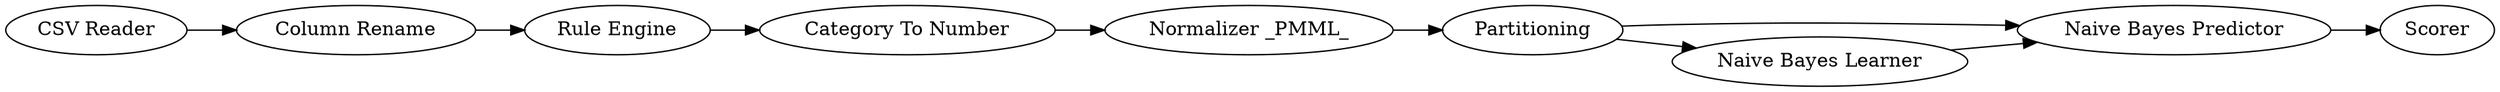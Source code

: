 digraph {
	"964296637858322385_9" [label="Naive Bayes Predictor"]
	"964296637858322385_10" [label=Scorer]
	"964296637858322385_7" [label="Rule Engine"]
	"964296637858322385_3" [label="Category To Number"]
	"964296637858322385_2" [label="Column Rename"]
	"964296637858322385_1" [label="CSV Reader"]
	"964296637858322385_6" [label="Normalizer _PMML_"]
	"964296637858322385_4" [label=Partitioning]
	"964296637858322385_8" [label="Naive Bayes Learner"]
	"964296637858322385_6" -> "964296637858322385_4"
	"964296637858322385_2" -> "964296637858322385_7"
	"964296637858322385_4" -> "964296637858322385_9"
	"964296637858322385_7" -> "964296637858322385_3"
	"964296637858322385_9" -> "964296637858322385_10"
	"964296637858322385_8" -> "964296637858322385_9"
	"964296637858322385_1" -> "964296637858322385_2"
	"964296637858322385_3" -> "964296637858322385_6"
	"964296637858322385_4" -> "964296637858322385_8"
	rankdir=LR
}
